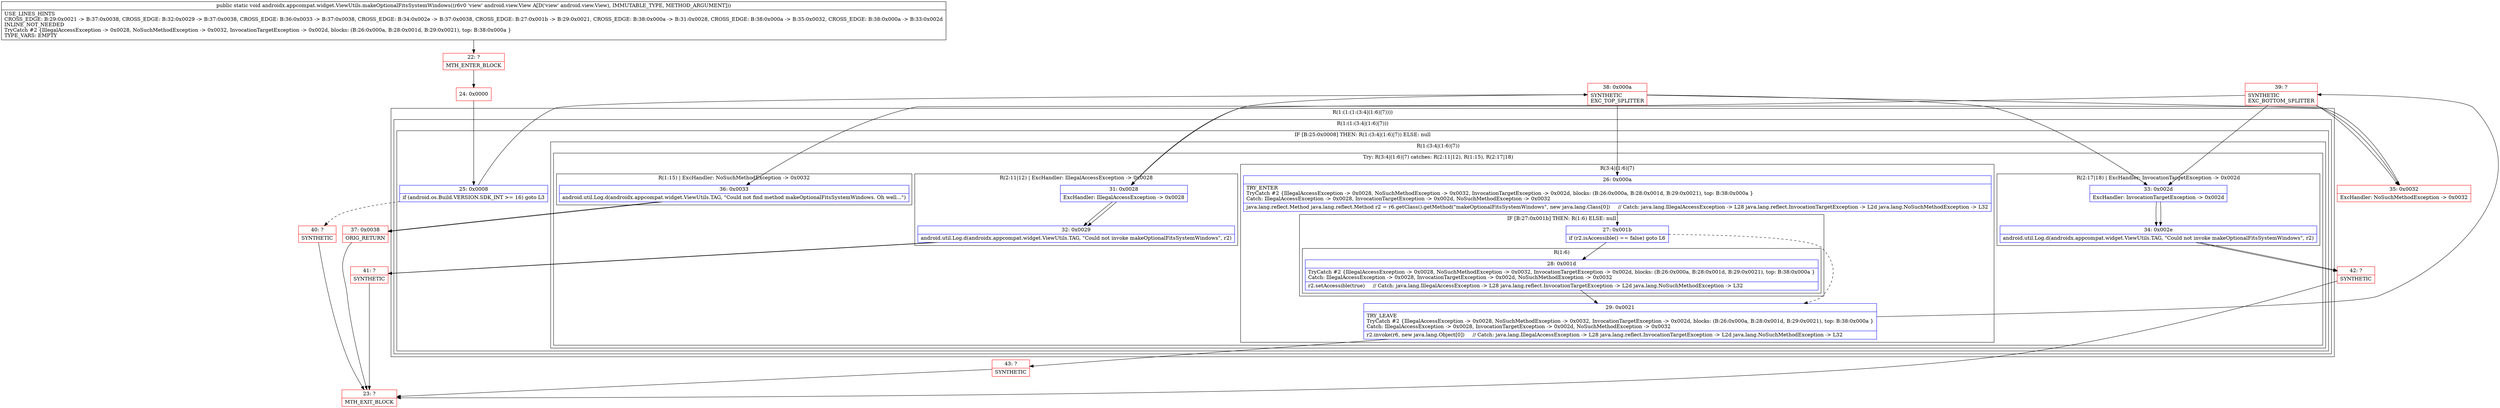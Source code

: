 digraph "CFG forandroidx.appcompat.widget.ViewUtils.makeOptionalFitsSystemWindows(Landroid\/view\/View;)V" {
subgraph cluster_Region_2110871841 {
label = "R(1:(1:(1:(3:4|(1:6)|7))))";
node [shape=record,color=blue];
subgraph cluster_Region_1383699657 {
label = "R(1:(1:(3:4|(1:6)|7)))";
node [shape=record,color=blue];
subgraph cluster_IfRegion_1413271747 {
label = "IF [B:25:0x0008] THEN: R(1:(3:4|(1:6)|7)) ELSE: null";
node [shape=record,color=blue];
Node_25 [shape=record,label="{25\:\ 0x0008|if (android.os.Build.VERSION.SDK_INT \>= 16) goto L3\l}"];
subgraph cluster_Region_557187964 {
label = "R(1:(3:4|(1:6)|7))";
node [shape=record,color=blue];
subgraph cluster_TryCatchRegion_1448697386 {
label = "Try: R(3:4|(1:6)|7) catches: R(2:11|12), R(1:15), R(2:17|18)";
node [shape=record,color=blue];
subgraph cluster_Region_636903004 {
label = "R(3:4|(1:6)|7)";
node [shape=record,color=blue];
Node_26 [shape=record,label="{26\:\ 0x000a|TRY_ENTER\lTryCatch #2 \{IllegalAccessException \-\> 0x0028, NoSuchMethodException \-\> 0x0032, InvocationTargetException \-\> 0x002d, blocks: (B:26:0x000a, B:28:0x001d, B:29:0x0021), top: B:38:0x000a \}\lCatch: IllegalAccessException \-\> 0x0028, InvocationTargetException \-\> 0x002d, NoSuchMethodException \-\> 0x0032\l|java.lang.reflect.Method java.lang.reflect.Method r2 = r6.getClass().getMethod(\"makeOptionalFitsSystemWindows\", new java.lang.Class[0])     \/\/ Catch: java.lang.IllegalAccessException \-\> L28 java.lang.reflect.InvocationTargetException \-\> L2d java.lang.NoSuchMethodException \-\> L32\l}"];
subgraph cluster_IfRegion_1060605054 {
label = "IF [B:27:0x001b] THEN: R(1:6) ELSE: null";
node [shape=record,color=blue];
Node_27 [shape=record,label="{27\:\ 0x001b|if (r2.isAccessible() == false) goto L6\l}"];
subgraph cluster_Region_1150760091 {
label = "R(1:6)";
node [shape=record,color=blue];
Node_28 [shape=record,label="{28\:\ 0x001d|TryCatch #2 \{IllegalAccessException \-\> 0x0028, NoSuchMethodException \-\> 0x0032, InvocationTargetException \-\> 0x002d, blocks: (B:26:0x000a, B:28:0x001d, B:29:0x0021), top: B:38:0x000a \}\lCatch: IllegalAccessException \-\> 0x0028, InvocationTargetException \-\> 0x002d, NoSuchMethodException \-\> 0x0032\l|r2.setAccessible(true)     \/\/ Catch: java.lang.IllegalAccessException \-\> L28 java.lang.reflect.InvocationTargetException \-\> L2d java.lang.NoSuchMethodException \-\> L32\l}"];
}
}
Node_29 [shape=record,label="{29\:\ 0x0021|TRY_LEAVE\lTryCatch #2 \{IllegalAccessException \-\> 0x0028, NoSuchMethodException \-\> 0x0032, InvocationTargetException \-\> 0x002d, blocks: (B:26:0x000a, B:28:0x001d, B:29:0x0021), top: B:38:0x000a \}\lCatch: IllegalAccessException \-\> 0x0028, InvocationTargetException \-\> 0x002d, NoSuchMethodException \-\> 0x0032\l|r2.invoke(r6, new java.lang.Object[0])     \/\/ Catch: java.lang.IllegalAccessException \-\> L28 java.lang.reflect.InvocationTargetException \-\> L2d java.lang.NoSuchMethodException \-\> L32\l}"];
}
subgraph cluster_Region_1217939444 {
label = "R(2:11|12) | ExcHandler: IllegalAccessException \-\> 0x0028\l";
node [shape=record,color=blue];
Node_31 [shape=record,label="{31\:\ 0x0028|ExcHandler: IllegalAccessException \-\> 0x0028\l}"];
Node_32 [shape=record,label="{32\:\ 0x0029|android.util.Log.d(androidx.appcompat.widget.ViewUtils.TAG, \"Could not invoke makeOptionalFitsSystemWindows\", r2)\l}"];
}
subgraph cluster_Region_2056269036 {
label = "R(1:15) | ExcHandler: NoSuchMethodException \-\> 0x0032\l";
node [shape=record,color=blue];
Node_36 [shape=record,label="{36\:\ 0x0033|android.util.Log.d(androidx.appcompat.widget.ViewUtils.TAG, \"Could not find method makeOptionalFitsSystemWindows. Oh well...\")\l}"];
}
subgraph cluster_Region_1806495009 {
label = "R(2:17|18) | ExcHandler: InvocationTargetException \-\> 0x002d\l";
node [shape=record,color=blue];
Node_33 [shape=record,label="{33\:\ 0x002d|ExcHandler: InvocationTargetException \-\> 0x002d\l}"];
Node_34 [shape=record,label="{34\:\ 0x002e|android.util.Log.d(androidx.appcompat.widget.ViewUtils.TAG, \"Could not invoke makeOptionalFitsSystemWindows\", r2)\l}"];
}
}
}
}
}
}
subgraph cluster_Region_2056269036 {
label = "R(1:15) | ExcHandler: NoSuchMethodException \-\> 0x0032\l";
node [shape=record,color=blue];
Node_36 [shape=record,label="{36\:\ 0x0033|android.util.Log.d(androidx.appcompat.widget.ViewUtils.TAG, \"Could not find method makeOptionalFitsSystemWindows. Oh well...\")\l}"];
}
subgraph cluster_Region_1806495009 {
label = "R(2:17|18) | ExcHandler: InvocationTargetException \-\> 0x002d\l";
node [shape=record,color=blue];
Node_33 [shape=record,label="{33\:\ 0x002d|ExcHandler: InvocationTargetException \-\> 0x002d\l}"];
Node_34 [shape=record,label="{34\:\ 0x002e|android.util.Log.d(androidx.appcompat.widget.ViewUtils.TAG, \"Could not invoke makeOptionalFitsSystemWindows\", r2)\l}"];
}
subgraph cluster_Region_1217939444 {
label = "R(2:11|12) | ExcHandler: IllegalAccessException \-\> 0x0028\l";
node [shape=record,color=blue];
Node_31 [shape=record,label="{31\:\ 0x0028|ExcHandler: IllegalAccessException \-\> 0x0028\l}"];
Node_32 [shape=record,label="{32\:\ 0x0029|android.util.Log.d(androidx.appcompat.widget.ViewUtils.TAG, \"Could not invoke makeOptionalFitsSystemWindows\", r2)\l}"];
}
Node_22 [shape=record,color=red,label="{22\:\ ?|MTH_ENTER_BLOCK\l}"];
Node_24 [shape=record,color=red,label="{24\:\ 0x0000}"];
Node_38 [shape=record,color=red,label="{38\:\ 0x000a|SYNTHETIC\lEXC_TOP_SPLITTER\l}"];
Node_39 [shape=record,color=red,label="{39\:\ ?|SYNTHETIC\lEXC_BOTTOM_SPLITTER\l}"];
Node_43 [shape=record,color=red,label="{43\:\ ?|SYNTHETIC\l}"];
Node_23 [shape=record,color=red,label="{23\:\ ?|MTH_EXIT_BLOCK\l}"];
Node_41 [shape=record,color=red,label="{41\:\ ?|SYNTHETIC\l}"];
Node_35 [shape=record,color=red,label="{35\:\ 0x0032|ExcHandler: NoSuchMethodException \-\> 0x0032\l}"];
Node_37 [shape=record,color=red,label="{37\:\ 0x0038|ORIG_RETURN\l}"];
Node_42 [shape=record,color=red,label="{42\:\ ?|SYNTHETIC\l}"];
Node_40 [shape=record,color=red,label="{40\:\ ?|SYNTHETIC\l}"];
MethodNode[shape=record,label="{public static void androidx.appcompat.widget.ViewUtils.makeOptionalFitsSystemWindows((r6v0 'view' android.view.View A[D('view' android.view.View), IMMUTABLE_TYPE, METHOD_ARGUMENT]))  | USE_LINES_HINTS\lCROSS_EDGE: B:29:0x0021 \-\> B:37:0x0038, CROSS_EDGE: B:32:0x0029 \-\> B:37:0x0038, CROSS_EDGE: B:36:0x0033 \-\> B:37:0x0038, CROSS_EDGE: B:34:0x002e \-\> B:37:0x0038, CROSS_EDGE: B:27:0x001b \-\> B:29:0x0021, CROSS_EDGE: B:38:0x000a \-\> B:31:0x0028, CROSS_EDGE: B:38:0x000a \-\> B:35:0x0032, CROSS_EDGE: B:38:0x000a \-\> B:33:0x002d\lINLINE_NOT_NEEDED\lTryCatch #2 \{IllegalAccessException \-\> 0x0028, NoSuchMethodException \-\> 0x0032, InvocationTargetException \-\> 0x002d, blocks: (B:26:0x000a, B:28:0x001d, B:29:0x0021), top: B:38:0x000a \}\lTYPE_VARS: EMPTY\l}"];
MethodNode -> Node_22;Node_25 -> Node_38;
Node_25 -> Node_40[style=dashed];
Node_26 -> Node_27;
Node_27 -> Node_28;
Node_27 -> Node_29[style=dashed];
Node_28 -> Node_29;
Node_29 -> Node_39;
Node_29 -> Node_43;
Node_31 -> Node_32;
Node_32 -> Node_41;
Node_36 -> Node_37;
Node_33 -> Node_34;
Node_34 -> Node_42;
Node_36 -> Node_37;
Node_33 -> Node_34;
Node_34 -> Node_42;
Node_31 -> Node_32;
Node_32 -> Node_41;
Node_22 -> Node_24;
Node_24 -> Node_25;
Node_38 -> Node_26;
Node_38 -> Node_31;
Node_38 -> Node_35;
Node_38 -> Node_33;
Node_39 -> Node_31;
Node_39 -> Node_35;
Node_39 -> Node_33;
Node_43 -> Node_23;
Node_41 -> Node_23;
Node_35 -> Node_36;
Node_37 -> Node_23;
Node_42 -> Node_23;
Node_40 -> Node_23;
}

